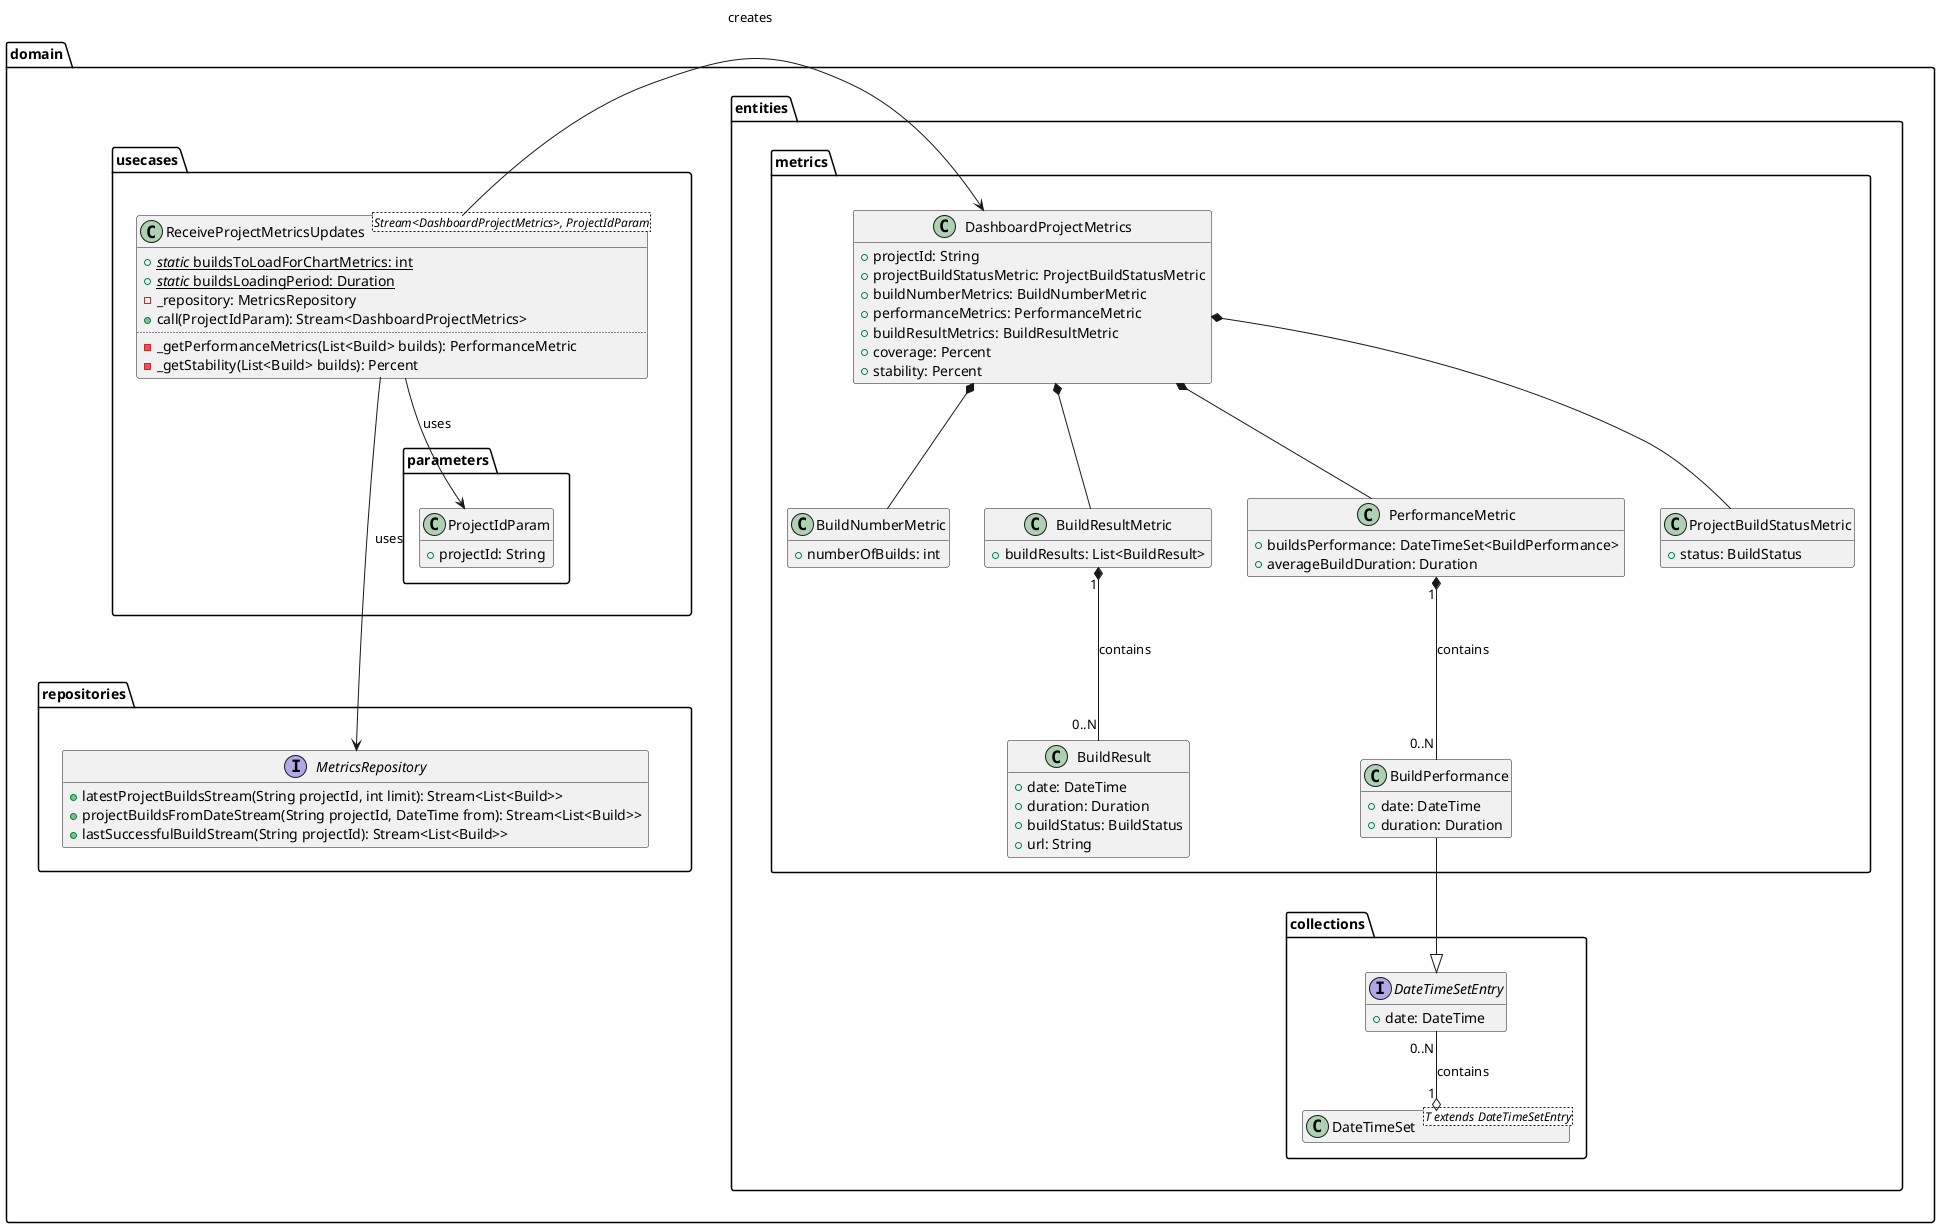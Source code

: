 @startuml domain_layer_class_diagram
'https://plantuml.com/class-diagram

hide empty members

package domain {
    package entities {
        package collections {
            class DateTimeSet<T extends DateTimeSetEntry> {}

            interface DateTimeSetEntry {
                + date: DateTime
            }

            DateTimeSet "1" o-up- "0..N" DateTimeSetEntry: contains
        }

        package metrics {
            class BuildNumberMetric {
                + numberOfBuilds: int
            }

            class BuildPerformance {
                + date: DateTime
                + duration: Duration
            }

            class BuildResult {
                + date: DateTime
                + duration: Duration
                + buildStatus: BuildStatus
                + url: String
            }

            class BuildResultMetric {
                + buildResults: List<BuildResult>
            }

            class DashboardProjectMetrics {
                + projectId: String
                + projectBuildStatusMetric: ProjectBuildStatusMetric
                + buildNumberMetrics: BuildNumberMetric
                + performanceMetrics: PerformanceMetric
                + buildResultMetrics: BuildResultMetric
                + coverage: Percent
                + stability: Percent
            }

            class PerformanceMetric {
                + buildsPerformance: DateTimeSet<BuildPerformance>
                + averageBuildDuration: Duration
            }

            class ProjectBuildStatusMetric {
                + status: BuildStatus
            }

            DashboardProjectMetrics *-- BuildResultMetric
            DashboardProjectMetrics *-- PerformanceMetric
            DashboardProjectMetrics *-- ProjectBuildStatusMetric
            DashboardProjectMetrics *-- BuildNumberMetric
            BuildResultMetric "1" *-down- "0..N" BuildResult: contains
            PerformanceMetric "1" *-down- "0..N" BuildPerformance: contains
            BuildPerformance -down-|> DateTimeSetEntry
        }
    }

    package usecases {
        package parameters {
            class ProjectIdParam {
                + projectId: String
            }
        }

        class ReceiveProjectMetricsUpdates<Stream<DashboardProjectMetrics>, ProjectIdParam> {
            + {static} //static// buildsToLoadForChartMetrics: int
            + {static} //static// buildsLoadingPeriod: Duration
            - _repository: MetricsRepository
            + call(ProjectIdParam): Stream<DashboardProjectMetrics>
            ..
            - _getPerformanceMetrics(List<Build> builds): PerformanceMetric
            - _getStability(List<Build> builds): Percent
        }

        ReceiveProjectMetricsUpdates -down-> ProjectIdParam: uses
        ReceiveProjectMetricsUpdates -> DashboardProjectMetrics: creates
    }

    package repositories {
        interface MetricsRepository {
            + latestProjectBuildsStream(String projectId, int limit): Stream<List<Build>>
            + projectBuildsFromDateStream(String projectId, DateTime from): Stream<List<Build>>
            + lastSuccessfulBuildStream(String projectId): Stream<List<Build>>
        }
    }

    ReceiveProjectMetricsUpdates -up-> MetricsRepository : uses
    usecases -[hidden]down-- repositories
    entities -[hidden]down-- repositories
}

@enduml
